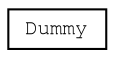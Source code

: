 digraph "Graphical Class Hierarchy"
{
 // LATEX_PDF_SIZE
  edge [fontname="FreeMono",fontsize="10",labelfontname="FreeMono",labelfontsize="10"];
  node [fontname="FreeMono",fontsize="10",shape=record];
  rankdir="LR";
  Node0 [label="Dummy",height=0.2,width=0.4,color="black", fillcolor="white", style="filled",URL="$class_dummy.html",tooltip=" "];
}
